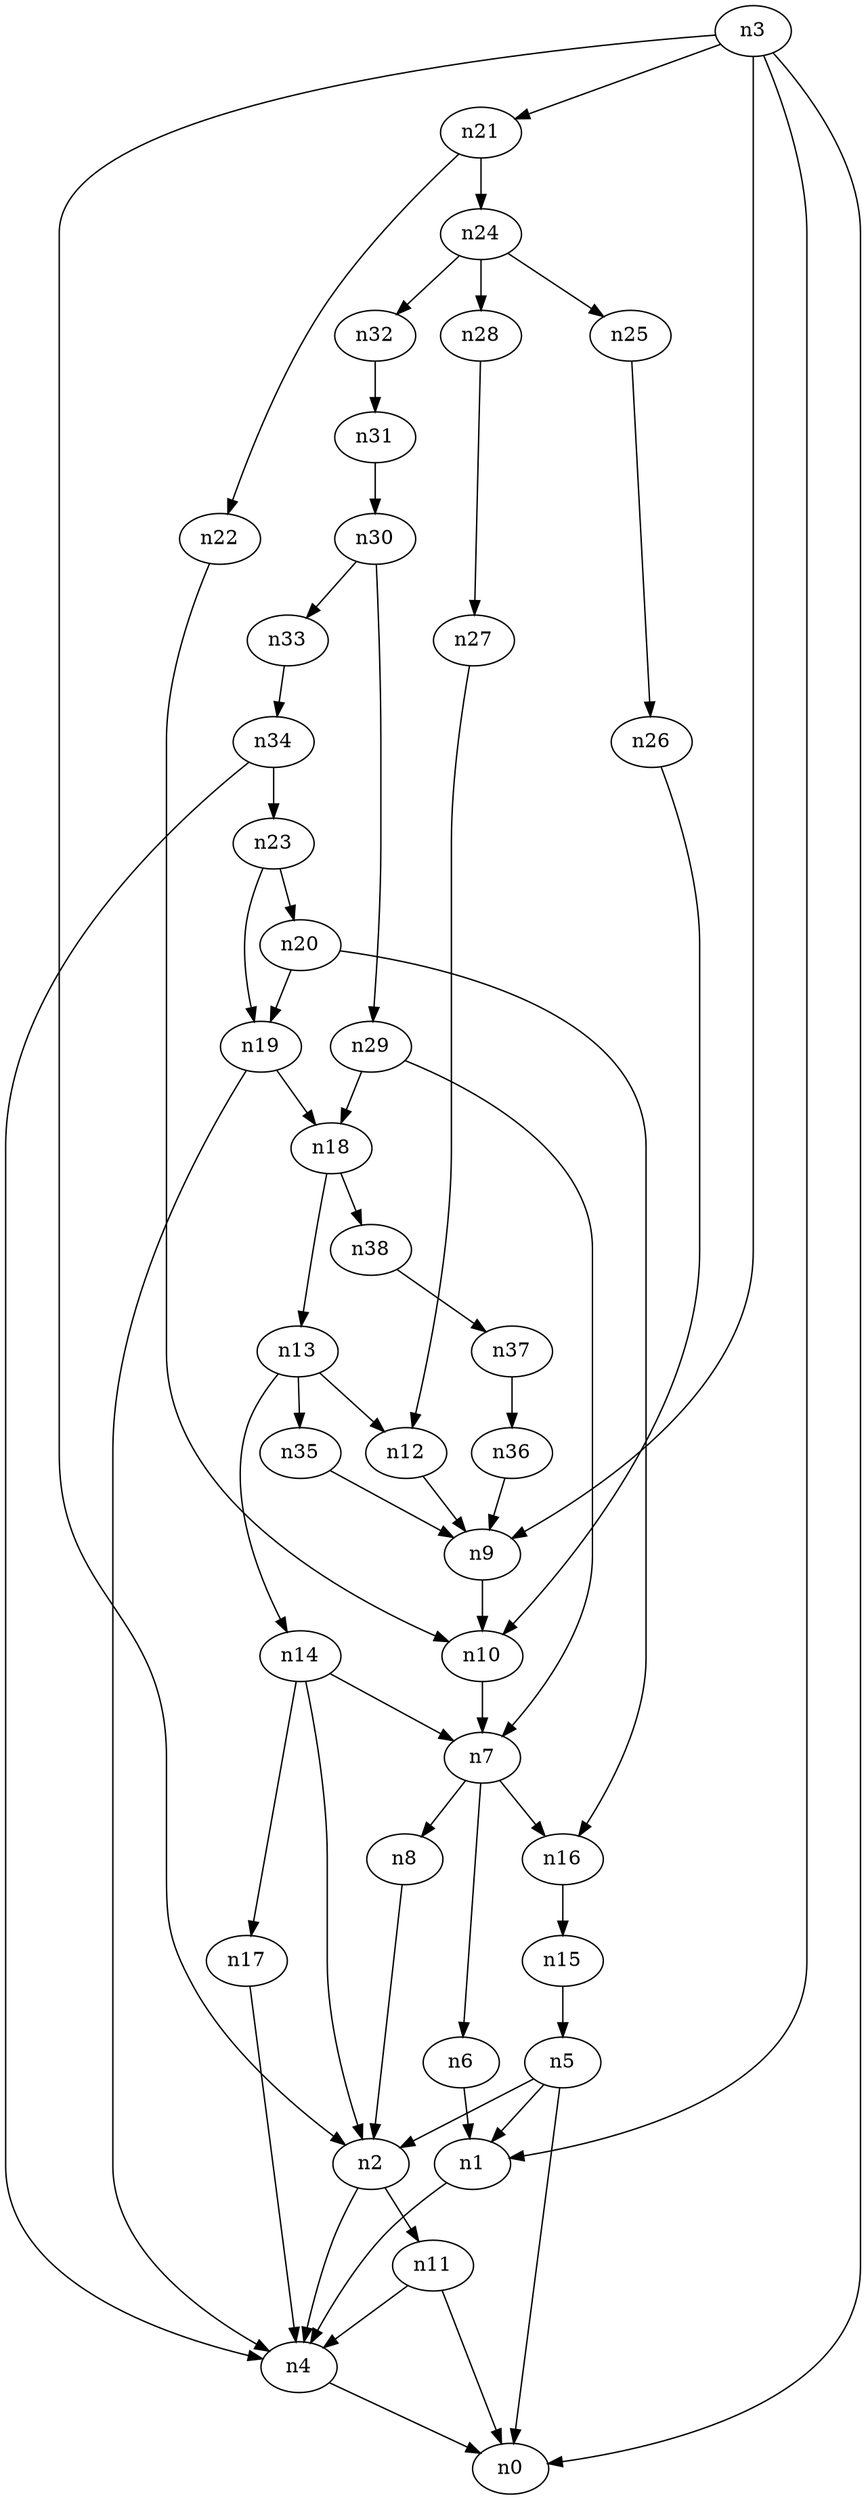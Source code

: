 digraph G {
	n1 -> n4	 [_graphml_id=e4];
	n2 -> n4	 [_graphml_id=e7];
	n2 -> n11	 [_graphml_id=e18];
	n3 -> n0	 [_graphml_id=e0];
	n3 -> n1	 [_graphml_id=e3];
	n3 -> n2	 [_graphml_id=e6];
	n3 -> n9	 [_graphml_id=e13];
	n3 -> n21	 [_graphml_id=e32];
	n4 -> n0	 [_graphml_id=e1];
	n5 -> n0	 [_graphml_id=e2];
	n5 -> n1	 [_graphml_id=e5];
	n5 -> n2	 [_graphml_id=e8];
	n6 -> n1	 [_graphml_id=e9];
	n7 -> n6	 [_graphml_id=e10];
	n7 -> n8	 [_graphml_id=e11];
	n7 -> n16	 [_graphml_id=e25];
	n8 -> n2	 [_graphml_id=e12];
	n9 -> n10	 [_graphml_id=e14];
	n10 -> n7	 [_graphml_id=e15];
	n11 -> n0	 [_graphml_id=e17];
	n11 -> n4	 [_graphml_id=e16];
	n12 -> n9	 [_graphml_id=e19];
	n13 -> n12	 [_graphml_id=e20];
	n13 -> n14	 [_graphml_id=e21];
	n13 -> n35	 [_graphml_id=e56];
	n14 -> n2	 [_graphml_id=e22];
	n14 -> n7	 [_graphml_id=e37];
	n14 -> n17	 [_graphml_id=e26];
	n15 -> n5	 [_graphml_id=e23];
	n16 -> n15	 [_graphml_id=e24];
	n17 -> n4	 [_graphml_id=e27];
	n18 -> n13	 [_graphml_id=e28];
	n18 -> n38	 [_graphml_id=e61];
	n19 -> n4	 [_graphml_id=e47];
	n19 -> n18	 [_graphml_id=e29];
	n20 -> n16	 [_graphml_id=e31];
	n20 -> n19	 [_graphml_id=e30];
	n21 -> n22	 [_graphml_id=e33];
	n21 -> n24	 [_graphml_id=e38];
	n22 -> n10	 [_graphml_id=e34];
	n23 -> n19	 [_graphml_id=e36];
	n23 -> n20	 [_graphml_id=e35];
	n24 -> n25	 [_graphml_id=e39];
	n24 -> n28	 [_graphml_id=e44];
	n24 -> n32	 [_graphml_id=e51];
	n25 -> n26	 [_graphml_id=e40];
	n26 -> n10	 [_graphml_id=e41];
	n27 -> n12	 [_graphml_id=e42];
	n28 -> n27	 [_graphml_id=e43];
	n29 -> n7	 [_graphml_id=e46];
	n29 -> n18	 [_graphml_id=e45];
	n30 -> n29	 [_graphml_id=e48];
	n30 -> n33	 [_graphml_id=e52];
	n31 -> n30	 [_graphml_id=e49];
	n32 -> n31	 [_graphml_id=e50];
	n33 -> n34	 [_graphml_id=e53];
	n34 -> n4	 [_graphml_id=e54];
	n34 -> n23	 [_graphml_id=e57];
	n35 -> n9	 [_graphml_id=e55];
	n36 -> n9	 [_graphml_id=e58];
	n37 -> n36	 [_graphml_id=e59];
	n38 -> n37	 [_graphml_id=e60];
}
